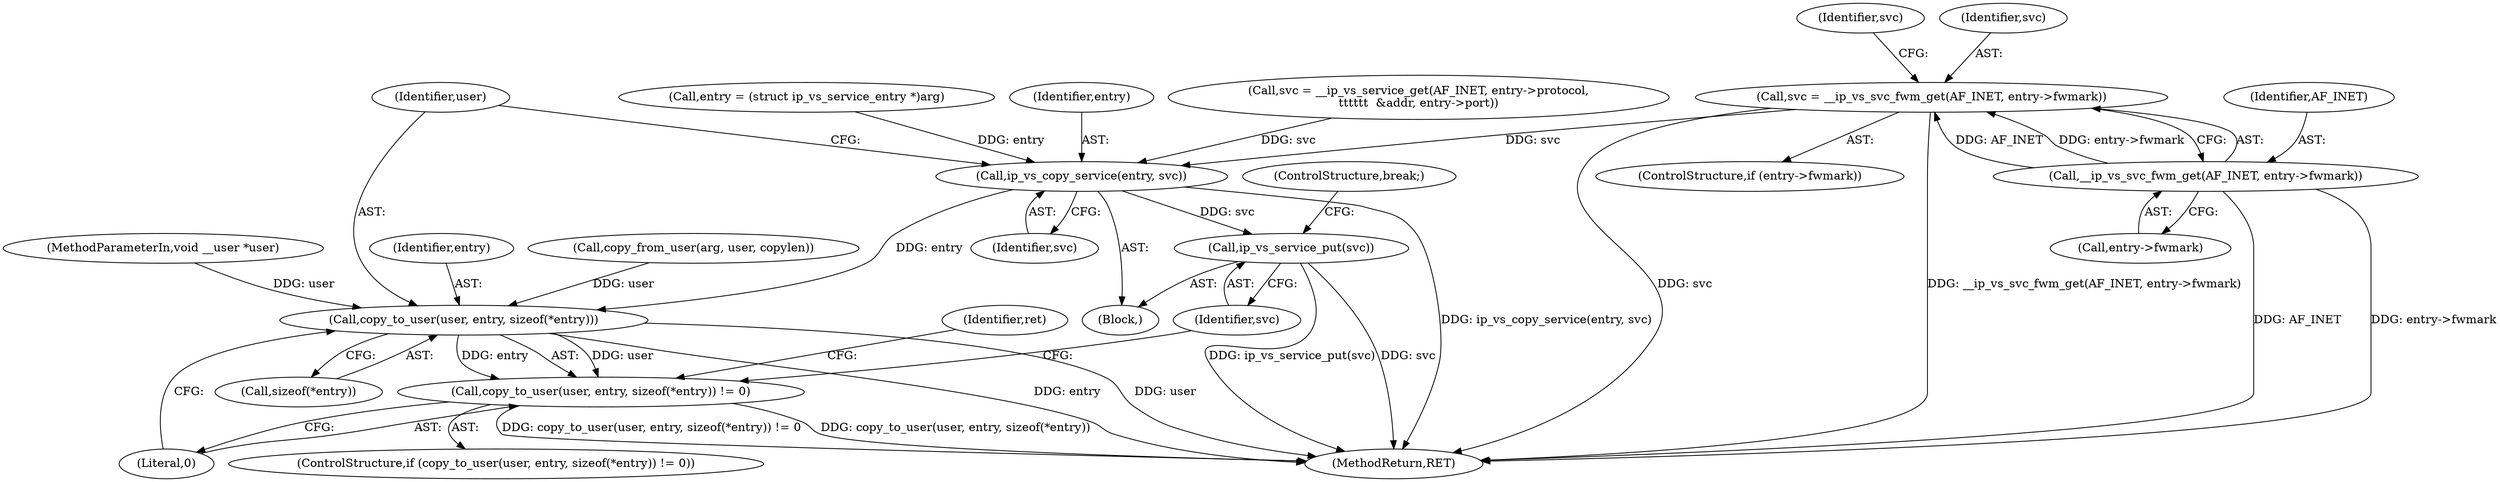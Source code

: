 digraph "0_linux_04bcef2a83f40c6db24222b27a52892cba39dffb@pointer" {
"1000312" [label="(Call,svc = __ip_vs_svc_fwm_get(AF_INET, entry->fwmark))"];
"1000314" [label="(Call,__ip_vs_svc_fwm_get(AF_INET, entry->fwmark))"];
"1000335" [label="(Call,ip_vs_copy_service(entry, svc))"];
"1000340" [label="(Call,copy_to_user(user, entry, sizeof(*entry)))"];
"1000339" [label="(Call,copy_to_user(user, entry, sizeof(*entry)) != 0)"];
"1000351" [label="(Call,ip_vs_service_put(svc))"];
"1000334" [label="(Block,)"];
"1000314" [label="(Call,__ip_vs_svc_fwm_get(AF_INET, entry->fwmark))"];
"1000336" [label="(Identifier,entry)"];
"1000351" [label="(Call,ip_vs_service_put(svc))"];
"1000320" [label="(Call,svc = __ip_vs_service_get(AF_INET, entry->protocol,\n\t\t\t\t\t\t  &addr, entry->port))"];
"1000296" [label="(Call,entry = (struct ip_vs_service_entry *)arg)"];
"1000358" [label="(ControlStructure,break;)"];
"1000343" [label="(Call,sizeof(*entry))"];
"1000337" [label="(Identifier,svc)"];
"1000315" [label="(Identifier,AF_INET)"];
"1000339" [label="(Call,copy_to_user(user, entry, sizeof(*entry)) != 0)"];
"1000520" [label="(MethodReturn,RET)"];
"1000165" [label="(Call,copy_from_user(arg, user, copylen))"];
"1000338" [label="(ControlStructure,if (copy_to_user(user, entry, sizeof(*entry)) != 0))"];
"1000316" [label="(Call,entry->fwmark)"];
"1000341" [label="(Identifier,user)"];
"1000352" [label="(Identifier,svc)"];
"1000335" [label="(Call,ip_vs_copy_service(entry, svc))"];
"1000333" [label="(Identifier,svc)"];
"1000312" [label="(Call,svc = __ip_vs_svc_fwm_get(AF_INET, entry->fwmark))"];
"1000308" [label="(ControlStructure,if (entry->fwmark))"];
"1000346" [label="(Literal,0)"];
"1000348" [label="(Identifier,ret)"];
"1000313" [label="(Identifier,svc)"];
"1000342" [label="(Identifier,entry)"];
"1000340" [label="(Call,copy_to_user(user, entry, sizeof(*entry)))"];
"1000103" [label="(MethodParameterIn,void __user *user)"];
"1000312" -> "1000308"  [label="AST: "];
"1000312" -> "1000314"  [label="CFG: "];
"1000313" -> "1000312"  [label="AST: "];
"1000314" -> "1000312"  [label="AST: "];
"1000333" -> "1000312"  [label="CFG: "];
"1000312" -> "1000520"  [label="DDG: svc"];
"1000312" -> "1000520"  [label="DDG: __ip_vs_svc_fwm_get(AF_INET, entry->fwmark)"];
"1000314" -> "1000312"  [label="DDG: AF_INET"];
"1000314" -> "1000312"  [label="DDG: entry->fwmark"];
"1000312" -> "1000335"  [label="DDG: svc"];
"1000314" -> "1000316"  [label="CFG: "];
"1000315" -> "1000314"  [label="AST: "];
"1000316" -> "1000314"  [label="AST: "];
"1000314" -> "1000520"  [label="DDG: AF_INET"];
"1000314" -> "1000520"  [label="DDG: entry->fwmark"];
"1000335" -> "1000334"  [label="AST: "];
"1000335" -> "1000337"  [label="CFG: "];
"1000336" -> "1000335"  [label="AST: "];
"1000337" -> "1000335"  [label="AST: "];
"1000341" -> "1000335"  [label="CFG: "];
"1000335" -> "1000520"  [label="DDG: ip_vs_copy_service(entry, svc)"];
"1000296" -> "1000335"  [label="DDG: entry"];
"1000320" -> "1000335"  [label="DDG: svc"];
"1000335" -> "1000340"  [label="DDG: entry"];
"1000335" -> "1000351"  [label="DDG: svc"];
"1000340" -> "1000339"  [label="AST: "];
"1000340" -> "1000343"  [label="CFG: "];
"1000341" -> "1000340"  [label="AST: "];
"1000342" -> "1000340"  [label="AST: "];
"1000343" -> "1000340"  [label="AST: "];
"1000346" -> "1000340"  [label="CFG: "];
"1000340" -> "1000520"  [label="DDG: entry"];
"1000340" -> "1000520"  [label="DDG: user"];
"1000340" -> "1000339"  [label="DDG: user"];
"1000340" -> "1000339"  [label="DDG: entry"];
"1000165" -> "1000340"  [label="DDG: user"];
"1000103" -> "1000340"  [label="DDG: user"];
"1000339" -> "1000338"  [label="AST: "];
"1000339" -> "1000346"  [label="CFG: "];
"1000346" -> "1000339"  [label="AST: "];
"1000348" -> "1000339"  [label="CFG: "];
"1000352" -> "1000339"  [label="CFG: "];
"1000339" -> "1000520"  [label="DDG: copy_to_user(user, entry, sizeof(*entry)) != 0"];
"1000339" -> "1000520"  [label="DDG: copy_to_user(user, entry, sizeof(*entry))"];
"1000351" -> "1000334"  [label="AST: "];
"1000351" -> "1000352"  [label="CFG: "];
"1000352" -> "1000351"  [label="AST: "];
"1000358" -> "1000351"  [label="CFG: "];
"1000351" -> "1000520"  [label="DDG: ip_vs_service_put(svc)"];
"1000351" -> "1000520"  [label="DDG: svc"];
}
